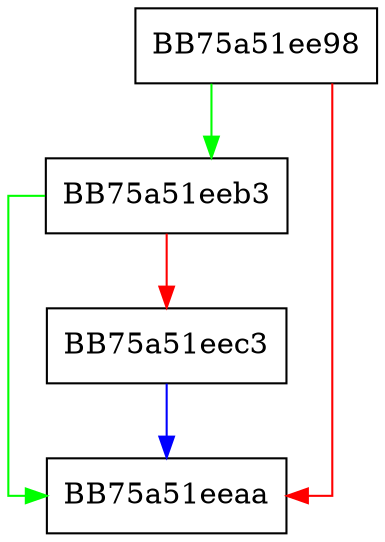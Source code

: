 digraph GetIO {
  node [shape="box"];
  graph [splines=ortho];
  BB75a51ee98 -> BB75a51eeb3 [color="green"];
  BB75a51ee98 -> BB75a51eeaa [color="red"];
  BB75a51eeb3 -> BB75a51eeaa [color="green"];
  BB75a51eeb3 -> BB75a51eec3 [color="red"];
  BB75a51eec3 -> BB75a51eeaa [color="blue"];
}